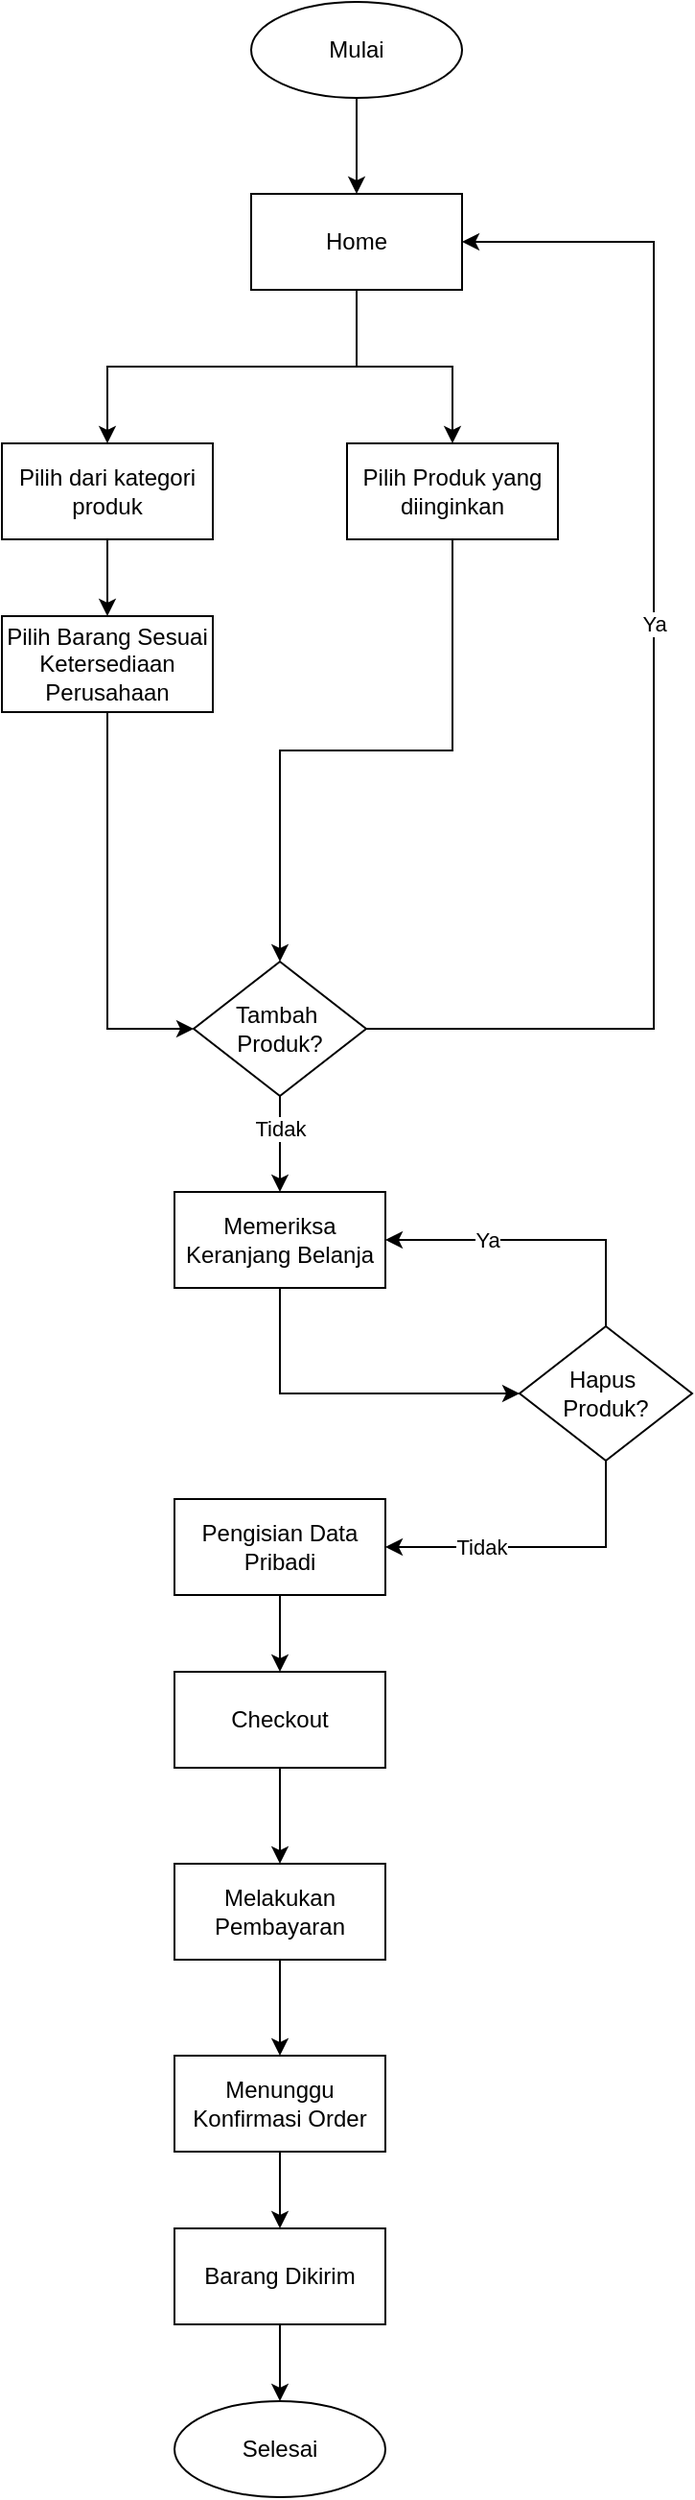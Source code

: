 <mxfile version="24.7.7">
  <diagram name="Page-1" id="fWTAxylsZEVrSiEa6xnf">
    <mxGraphModel dx="1050" dy="1657" grid="1" gridSize="10" guides="1" tooltips="1" connect="1" arrows="1" fold="1" page="1" pageScale="1" pageWidth="850" pageHeight="1100" math="0" shadow="0">
      <root>
        <mxCell id="0" />
        <mxCell id="1" parent="0" />
        <mxCell id="h18sp_isMPHBDRb3XEWz-1" style="edgeStyle=orthogonalEdgeStyle;rounded=0;orthogonalLoop=1;jettySize=auto;html=1;exitX=0.5;exitY=1;exitDx=0;exitDy=0;" edge="1" parent="1" source="h18sp_isMPHBDRb3XEWz-3" target="h18sp_isMPHBDRb3XEWz-5">
          <mxGeometry relative="1" as="geometry" />
        </mxCell>
        <mxCell id="h18sp_isMPHBDRb3XEWz-2" style="edgeStyle=orthogonalEdgeStyle;rounded=0;orthogonalLoop=1;jettySize=auto;html=1;exitX=0.5;exitY=1;exitDx=0;exitDy=0;" edge="1" parent="1" source="h18sp_isMPHBDRb3XEWz-3" target="h18sp_isMPHBDRb3XEWz-7">
          <mxGeometry relative="1" as="geometry" />
        </mxCell>
        <mxCell id="h18sp_isMPHBDRb3XEWz-3" value="Home" style="rounded=0;whiteSpace=wrap;html=1;" vertex="1" parent="1">
          <mxGeometry x="390" y="60" width="110" height="50" as="geometry" />
        </mxCell>
        <mxCell id="h18sp_isMPHBDRb3XEWz-4" style="edgeStyle=orthogonalEdgeStyle;rounded=0;orthogonalLoop=1;jettySize=auto;html=1;exitX=0.5;exitY=1;exitDx=0;exitDy=0;entryX=0;entryY=0.5;entryDx=0;entryDy=0;" edge="1" parent="1" source="h18sp_isMPHBDRb3XEWz-14" target="h18sp_isMPHBDRb3XEWz-12">
          <mxGeometry relative="1" as="geometry" />
        </mxCell>
        <mxCell id="h18sp_isMPHBDRb3XEWz-5" value="Pilih dari kategori produk" style="rounded=0;whiteSpace=wrap;html=1;" vertex="1" parent="1">
          <mxGeometry x="260" y="190" width="110" height="50" as="geometry" />
        </mxCell>
        <mxCell id="h18sp_isMPHBDRb3XEWz-6" style="edgeStyle=orthogonalEdgeStyle;rounded=0;orthogonalLoop=1;jettySize=auto;html=1;exitX=0.5;exitY=1;exitDx=0;exitDy=0;" edge="1" parent="1" source="h18sp_isMPHBDRb3XEWz-7" target="h18sp_isMPHBDRb3XEWz-12">
          <mxGeometry relative="1" as="geometry" />
        </mxCell>
        <mxCell id="h18sp_isMPHBDRb3XEWz-7" value="Pilih Produk yang diinginkan" style="rounded=0;whiteSpace=wrap;html=1;" vertex="1" parent="1">
          <mxGeometry x="440" y="190" width="110" height="50" as="geometry" />
        </mxCell>
        <mxCell id="h18sp_isMPHBDRb3XEWz-8" style="edgeStyle=orthogonalEdgeStyle;rounded=0;orthogonalLoop=1;jettySize=auto;html=1;exitX=0.5;exitY=1;exitDx=0;exitDy=0;" edge="1" parent="1" source="h18sp_isMPHBDRb3XEWz-12" target="h18sp_isMPHBDRb3XEWz-16">
          <mxGeometry relative="1" as="geometry" />
        </mxCell>
        <mxCell id="h18sp_isMPHBDRb3XEWz-9" value="Tidak" style="edgeLabel;html=1;align=center;verticalAlign=middle;resizable=0;points=[];" vertex="1" connectable="0" parent="h18sp_isMPHBDRb3XEWz-8">
          <mxGeometry x="-0.344" y="1" relative="1" as="geometry">
            <mxPoint x="-1" as="offset" />
          </mxGeometry>
        </mxCell>
        <mxCell id="h18sp_isMPHBDRb3XEWz-10" style="edgeStyle=orthogonalEdgeStyle;rounded=0;orthogonalLoop=1;jettySize=auto;html=1;exitX=1;exitY=0.5;exitDx=0;exitDy=0;entryX=1;entryY=0.5;entryDx=0;entryDy=0;" edge="1" parent="1" source="h18sp_isMPHBDRb3XEWz-12" target="h18sp_isMPHBDRb3XEWz-3">
          <mxGeometry relative="1" as="geometry">
            <mxPoint x="660" y="190" as="targetPoint" />
            <Array as="points">
              <mxPoint x="600" y="495" />
              <mxPoint x="600" y="85" />
            </Array>
          </mxGeometry>
        </mxCell>
        <mxCell id="h18sp_isMPHBDRb3XEWz-11" value="Ya" style="edgeLabel;html=1;align=center;verticalAlign=middle;resizable=0;points=[];" vertex="1" connectable="0" parent="h18sp_isMPHBDRb3XEWz-10">
          <mxGeometry x="0.096" relative="1" as="geometry">
            <mxPoint as="offset" />
          </mxGeometry>
        </mxCell>
        <mxCell id="h18sp_isMPHBDRb3XEWz-12" value="Tambah&amp;nbsp;&lt;div&gt;Produk?&lt;/div&gt;" style="rhombus;whiteSpace=wrap;html=1;" vertex="1" parent="1">
          <mxGeometry x="360" y="460" width="90" height="70" as="geometry" />
        </mxCell>
        <mxCell id="h18sp_isMPHBDRb3XEWz-13" value="" style="edgeStyle=orthogonalEdgeStyle;rounded=0;orthogonalLoop=1;jettySize=auto;html=1;exitX=0.5;exitY=1;exitDx=0;exitDy=0;" edge="1" parent="1" source="h18sp_isMPHBDRb3XEWz-5" target="h18sp_isMPHBDRb3XEWz-14">
          <mxGeometry relative="1" as="geometry">
            <mxPoint x="315" y="240" as="sourcePoint" />
            <mxPoint x="405" y="460" as="targetPoint" />
          </mxGeometry>
        </mxCell>
        <mxCell id="h18sp_isMPHBDRb3XEWz-14" value="Pilih Barang Sesuai Ketersediaan Perusahaan" style="rounded=0;whiteSpace=wrap;html=1;" vertex="1" parent="1">
          <mxGeometry x="260" y="280" width="110" height="50" as="geometry" />
        </mxCell>
        <mxCell id="h18sp_isMPHBDRb3XEWz-15" style="edgeStyle=orthogonalEdgeStyle;rounded=0;orthogonalLoop=1;jettySize=auto;html=1;exitX=0.5;exitY=1;exitDx=0;exitDy=0;entryX=0;entryY=0.5;entryDx=0;entryDy=0;" edge="1" parent="1" source="h18sp_isMPHBDRb3XEWz-16" target="h18sp_isMPHBDRb3XEWz-21">
          <mxGeometry relative="1" as="geometry" />
        </mxCell>
        <mxCell id="h18sp_isMPHBDRb3XEWz-16" value="Memeriksa&lt;div&gt;Keranjang Belanja&lt;/div&gt;" style="rounded=0;whiteSpace=wrap;html=1;" vertex="1" parent="1">
          <mxGeometry x="350" y="580" width="110" height="50" as="geometry" />
        </mxCell>
        <mxCell id="h18sp_isMPHBDRb3XEWz-17" style="edgeStyle=orthogonalEdgeStyle;rounded=0;orthogonalLoop=1;jettySize=auto;html=1;exitX=0.5;exitY=1;exitDx=0;exitDy=0;entryX=1;entryY=0.5;entryDx=0;entryDy=0;" edge="1" parent="1" source="h18sp_isMPHBDRb3XEWz-21" target="h18sp_isMPHBDRb3XEWz-23">
          <mxGeometry relative="1" as="geometry">
            <mxPoint x="405" y="710" as="targetPoint" />
          </mxGeometry>
        </mxCell>
        <mxCell id="h18sp_isMPHBDRb3XEWz-18" value="Tidak" style="edgeLabel;html=1;align=center;verticalAlign=middle;resizable=0;points=[];" vertex="1" connectable="0" parent="h18sp_isMPHBDRb3XEWz-17">
          <mxGeometry x="-0.022" y="-3" relative="1" as="geometry">
            <mxPoint x="-32" y="3" as="offset" />
          </mxGeometry>
        </mxCell>
        <mxCell id="h18sp_isMPHBDRb3XEWz-19" style="edgeStyle=orthogonalEdgeStyle;rounded=0;orthogonalLoop=1;jettySize=auto;html=1;exitX=0.5;exitY=0;exitDx=0;exitDy=0;entryX=1;entryY=0.5;entryDx=0;entryDy=0;" edge="1" parent="1" source="h18sp_isMPHBDRb3XEWz-21" target="h18sp_isMPHBDRb3XEWz-16">
          <mxGeometry relative="1" as="geometry" />
        </mxCell>
        <mxCell id="h18sp_isMPHBDRb3XEWz-20" value="Ya" style="edgeLabel;html=1;align=center;verticalAlign=middle;resizable=0;points=[];" vertex="1" connectable="0" parent="h18sp_isMPHBDRb3XEWz-19">
          <mxGeometry x="0.207" relative="1" as="geometry">
            <mxPoint x="-11" as="offset" />
          </mxGeometry>
        </mxCell>
        <mxCell id="h18sp_isMPHBDRb3XEWz-21" value="Hapus&amp;nbsp;&lt;div&gt;Produk?&lt;/div&gt;" style="rhombus;whiteSpace=wrap;html=1;" vertex="1" parent="1">
          <mxGeometry x="530" y="650" width="90" height="70" as="geometry" />
        </mxCell>
        <mxCell id="h18sp_isMPHBDRb3XEWz-22" style="edgeStyle=orthogonalEdgeStyle;rounded=0;orthogonalLoop=1;jettySize=auto;html=1;exitX=0.5;exitY=1;exitDx=0;exitDy=0;" edge="1" parent="1" source="h18sp_isMPHBDRb3XEWz-23" target="h18sp_isMPHBDRb3XEWz-25">
          <mxGeometry relative="1" as="geometry" />
        </mxCell>
        <mxCell id="h18sp_isMPHBDRb3XEWz-23" value="Pengisian Data Pribadi" style="rounded=0;whiteSpace=wrap;html=1;" vertex="1" parent="1">
          <mxGeometry x="350" y="740" width="110" height="50" as="geometry" />
        </mxCell>
        <mxCell id="h18sp_isMPHBDRb3XEWz-24" style="edgeStyle=orthogonalEdgeStyle;rounded=0;orthogonalLoop=1;jettySize=auto;html=1;exitX=0.5;exitY=1;exitDx=0;exitDy=0;" edge="1" parent="1" source="h18sp_isMPHBDRb3XEWz-25" target="h18sp_isMPHBDRb3XEWz-27">
          <mxGeometry relative="1" as="geometry" />
        </mxCell>
        <mxCell id="h18sp_isMPHBDRb3XEWz-25" value="Checkout" style="rounded=0;whiteSpace=wrap;html=1;" vertex="1" parent="1">
          <mxGeometry x="350" y="830" width="110" height="50" as="geometry" />
        </mxCell>
        <mxCell id="h18sp_isMPHBDRb3XEWz-26" value="" style="edgeStyle=orthogonalEdgeStyle;rounded=0;orthogonalLoop=1;jettySize=auto;html=1;" edge="1" parent="1" source="h18sp_isMPHBDRb3XEWz-27" target="h18sp_isMPHBDRb3XEWz-29">
          <mxGeometry relative="1" as="geometry" />
        </mxCell>
        <mxCell id="h18sp_isMPHBDRb3XEWz-27" value="Melakukan&lt;div&gt;Pembayaran&lt;/div&gt;" style="rounded=0;whiteSpace=wrap;html=1;" vertex="1" parent="1">
          <mxGeometry x="350" y="930" width="110" height="50" as="geometry" />
        </mxCell>
        <mxCell id="h18sp_isMPHBDRb3XEWz-28" value="" style="edgeStyle=orthogonalEdgeStyle;rounded=0;orthogonalLoop=1;jettySize=auto;html=1;" edge="1" parent="1" source="h18sp_isMPHBDRb3XEWz-29" target="h18sp_isMPHBDRb3XEWz-31">
          <mxGeometry relative="1" as="geometry" />
        </mxCell>
        <mxCell id="h18sp_isMPHBDRb3XEWz-29" value="Menunggu Konfirmasi Order" style="rounded=0;whiteSpace=wrap;html=1;" vertex="1" parent="1">
          <mxGeometry x="350" y="1030" width="110" height="50" as="geometry" />
        </mxCell>
        <mxCell id="h18sp_isMPHBDRb3XEWz-30" style="edgeStyle=orthogonalEdgeStyle;rounded=0;orthogonalLoop=1;jettySize=auto;html=1;exitX=0.5;exitY=1;exitDx=0;exitDy=0;" edge="1" parent="1" source="h18sp_isMPHBDRb3XEWz-31" target="h18sp_isMPHBDRb3XEWz-32">
          <mxGeometry relative="1" as="geometry" />
        </mxCell>
        <mxCell id="h18sp_isMPHBDRb3XEWz-31" value="Barang Dikirim" style="rounded=0;whiteSpace=wrap;html=1;" vertex="1" parent="1">
          <mxGeometry x="350" y="1120" width="110" height="50" as="geometry" />
        </mxCell>
        <mxCell id="h18sp_isMPHBDRb3XEWz-32" value="Selesai" style="ellipse;whiteSpace=wrap;html=1;" vertex="1" parent="1">
          <mxGeometry x="350" y="1210" width="110" height="50" as="geometry" />
        </mxCell>
        <mxCell id="h18sp_isMPHBDRb3XEWz-33" style="edgeStyle=orthogonalEdgeStyle;rounded=0;orthogonalLoop=1;jettySize=auto;html=1;exitX=0.5;exitY=1;exitDx=0;exitDy=0;entryX=0.5;entryY=0;entryDx=0;entryDy=0;" edge="1" parent="1" source="h18sp_isMPHBDRb3XEWz-34" target="h18sp_isMPHBDRb3XEWz-3">
          <mxGeometry relative="1" as="geometry" />
        </mxCell>
        <mxCell id="h18sp_isMPHBDRb3XEWz-34" value="Mulai" style="ellipse;whiteSpace=wrap;html=1;" vertex="1" parent="1">
          <mxGeometry x="390" y="-40" width="110" height="50" as="geometry" />
        </mxCell>
      </root>
    </mxGraphModel>
  </diagram>
</mxfile>
